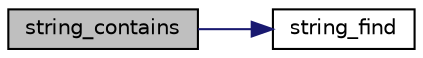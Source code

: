 digraph "string_contains"
{
 // INTERACTIVE_SVG=YES
 // LATEX_PDF_SIZE
  edge [fontname="Helvetica",fontsize="10",labelfontname="Helvetica",labelfontsize="10"];
  node [fontname="Helvetica",fontsize="10",shape=record];
  rankdir="LR";
  Node4 [label="string_contains",height=0.2,width=0.4,color="black", fillcolor="grey75", style="filled", fontcolor="black",tooltip=" "];
  Node4 -> Node5 [color="midnightblue",fontsize="10",style="solid",fontname="Helvetica"];
  Node5 [label="string_find",height=0.2,width=0.4,color="black", fillcolor="white", style="filled",URL="$string_8h.html#a0b28c6246d2d28540cd3c2869648c5fb",tooltip=" "];
}
